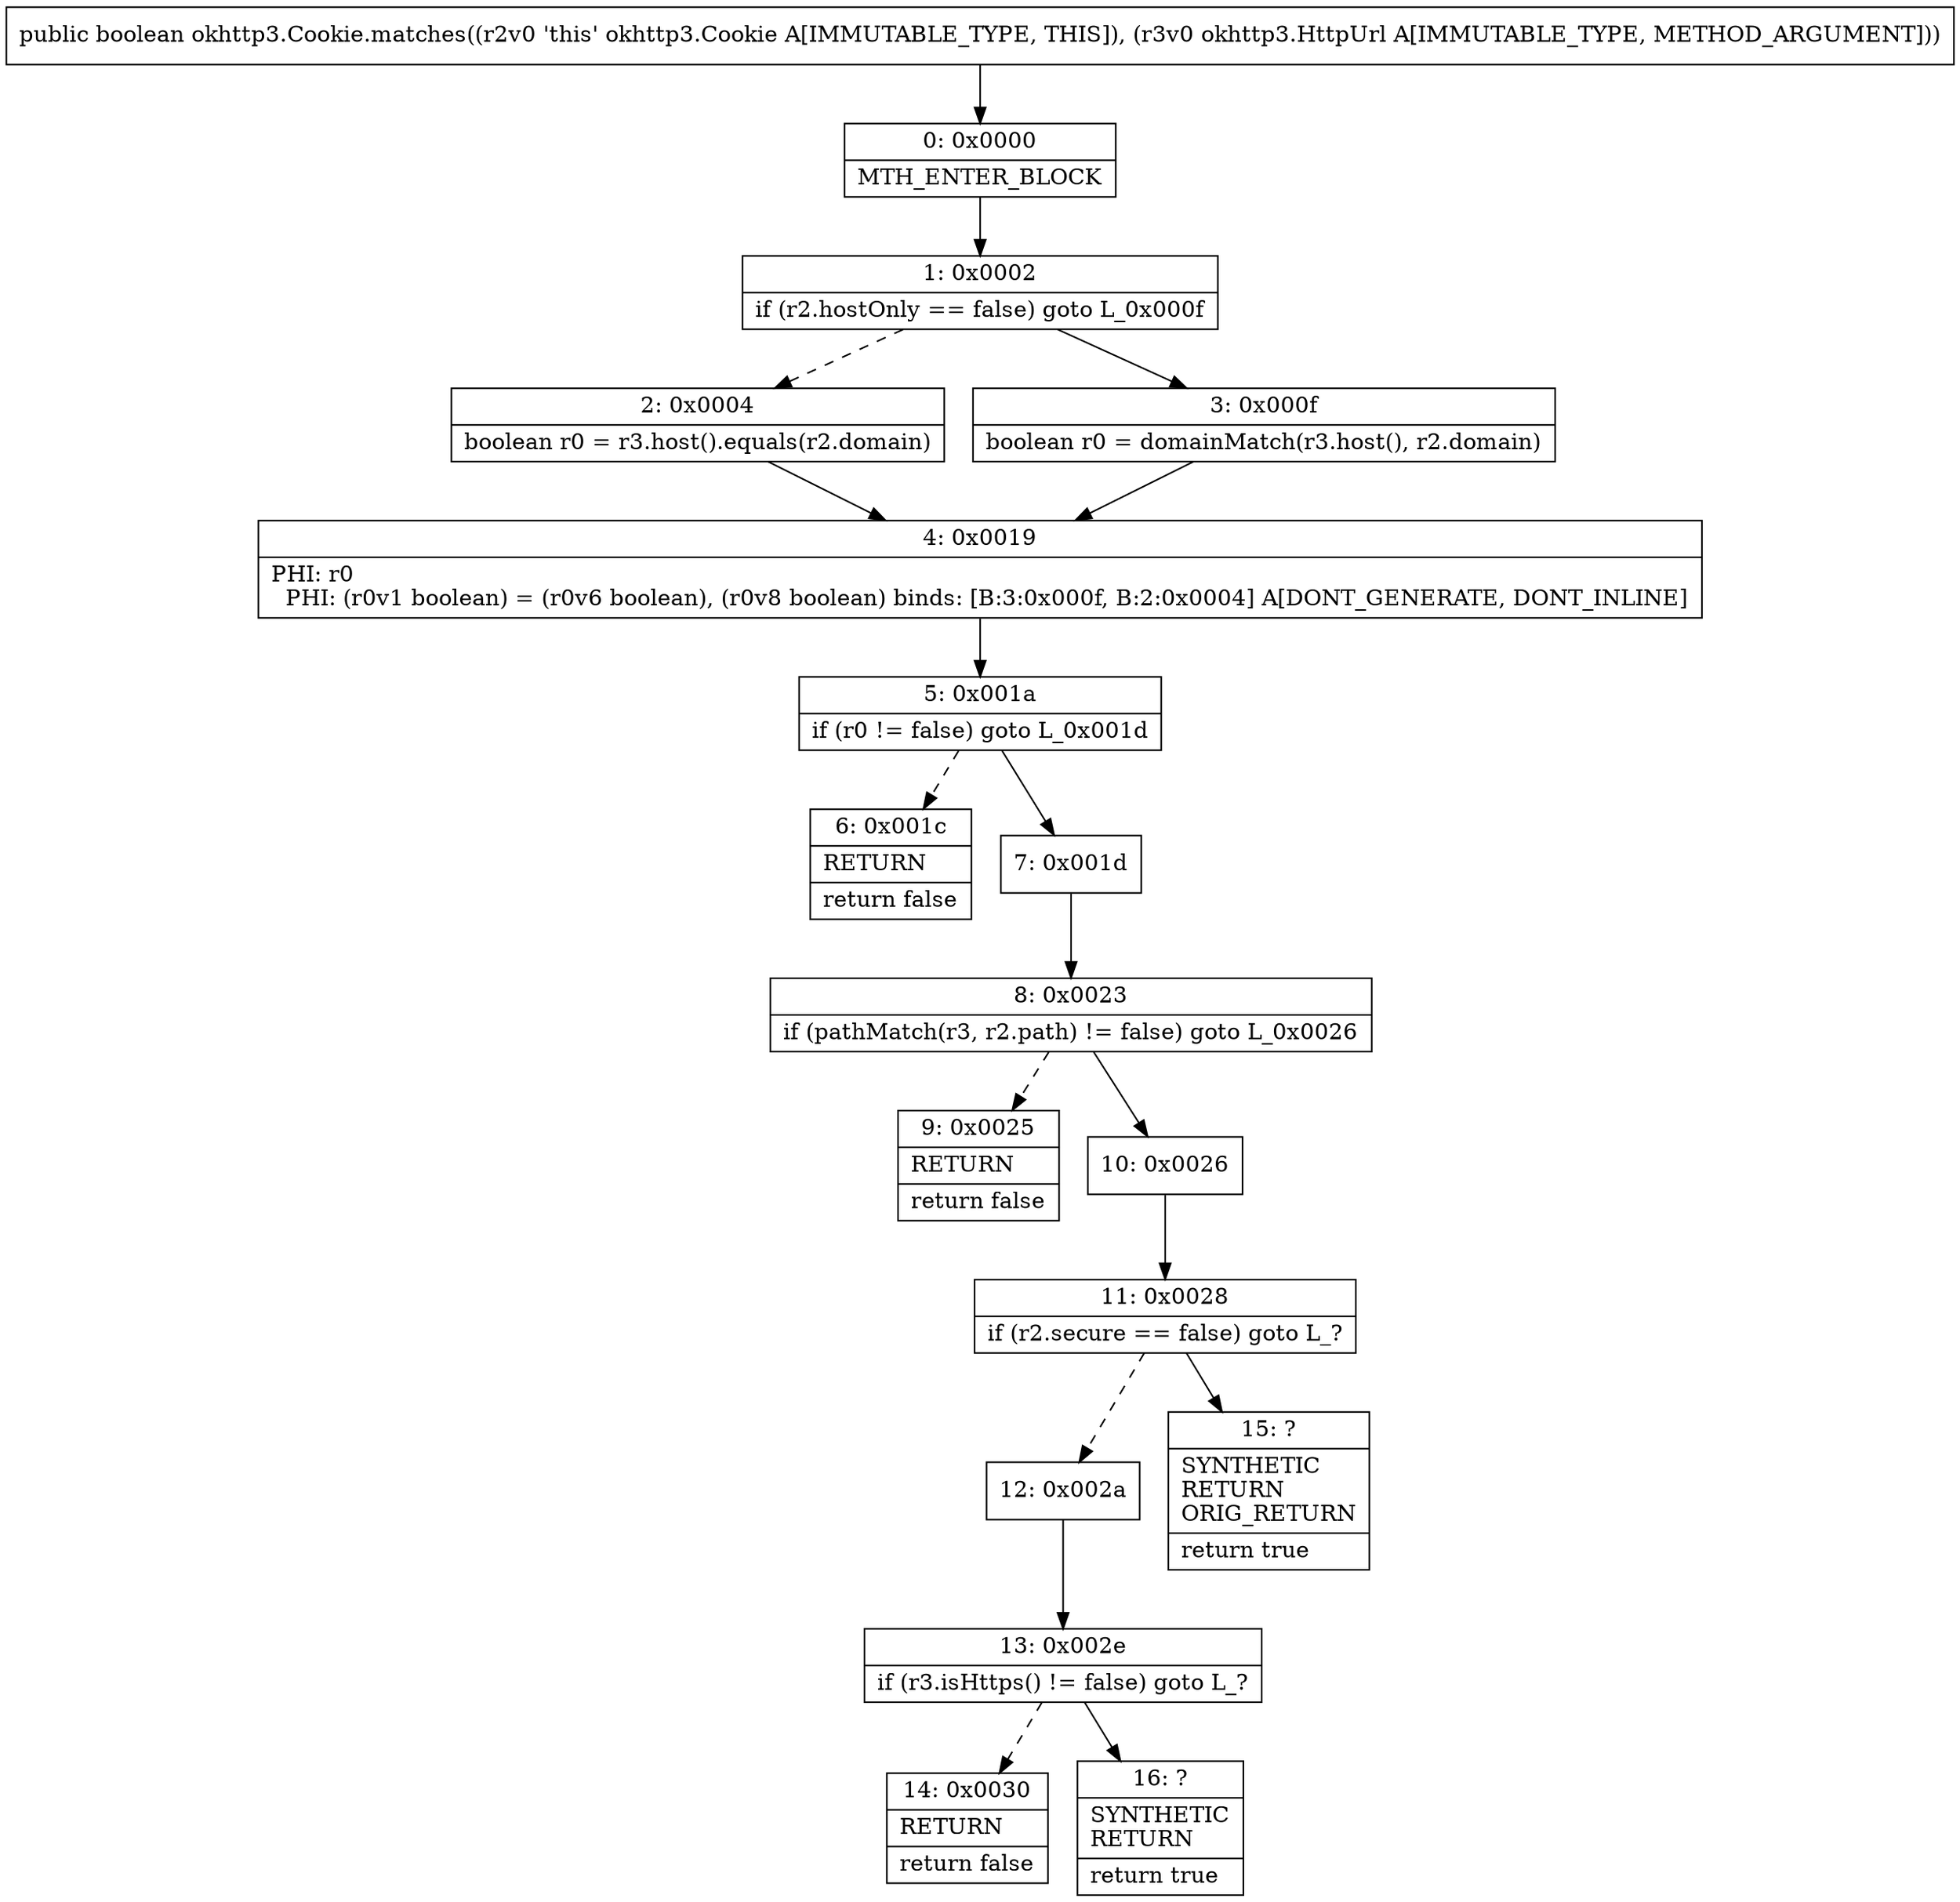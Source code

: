digraph "CFG forokhttp3.Cookie.matches(Lokhttp3\/HttpUrl;)Z" {
Node_0 [shape=record,label="{0\:\ 0x0000|MTH_ENTER_BLOCK\l}"];
Node_1 [shape=record,label="{1\:\ 0x0002|if (r2.hostOnly == false) goto L_0x000f\l}"];
Node_2 [shape=record,label="{2\:\ 0x0004|boolean r0 = r3.host().equals(r2.domain)\l}"];
Node_3 [shape=record,label="{3\:\ 0x000f|boolean r0 = domainMatch(r3.host(), r2.domain)\l}"];
Node_4 [shape=record,label="{4\:\ 0x0019|PHI: r0 \l  PHI: (r0v1 boolean) = (r0v6 boolean), (r0v8 boolean) binds: [B:3:0x000f, B:2:0x0004] A[DONT_GENERATE, DONT_INLINE]\l}"];
Node_5 [shape=record,label="{5\:\ 0x001a|if (r0 != false) goto L_0x001d\l}"];
Node_6 [shape=record,label="{6\:\ 0x001c|RETURN\l|return false\l}"];
Node_7 [shape=record,label="{7\:\ 0x001d}"];
Node_8 [shape=record,label="{8\:\ 0x0023|if (pathMatch(r3, r2.path) != false) goto L_0x0026\l}"];
Node_9 [shape=record,label="{9\:\ 0x0025|RETURN\l|return false\l}"];
Node_10 [shape=record,label="{10\:\ 0x0026}"];
Node_11 [shape=record,label="{11\:\ 0x0028|if (r2.secure == false) goto L_?\l}"];
Node_12 [shape=record,label="{12\:\ 0x002a}"];
Node_13 [shape=record,label="{13\:\ 0x002e|if (r3.isHttps() != false) goto L_?\l}"];
Node_14 [shape=record,label="{14\:\ 0x0030|RETURN\l|return false\l}"];
Node_15 [shape=record,label="{15\:\ ?|SYNTHETIC\lRETURN\lORIG_RETURN\l|return true\l}"];
Node_16 [shape=record,label="{16\:\ ?|SYNTHETIC\lRETURN\l|return true\l}"];
MethodNode[shape=record,label="{public boolean okhttp3.Cookie.matches((r2v0 'this' okhttp3.Cookie A[IMMUTABLE_TYPE, THIS]), (r3v0 okhttp3.HttpUrl A[IMMUTABLE_TYPE, METHOD_ARGUMENT])) }"];
MethodNode -> Node_0;
Node_0 -> Node_1;
Node_1 -> Node_2[style=dashed];
Node_1 -> Node_3;
Node_2 -> Node_4;
Node_3 -> Node_4;
Node_4 -> Node_5;
Node_5 -> Node_6[style=dashed];
Node_5 -> Node_7;
Node_7 -> Node_8;
Node_8 -> Node_9[style=dashed];
Node_8 -> Node_10;
Node_10 -> Node_11;
Node_11 -> Node_12[style=dashed];
Node_11 -> Node_15;
Node_12 -> Node_13;
Node_13 -> Node_14[style=dashed];
Node_13 -> Node_16;
}

